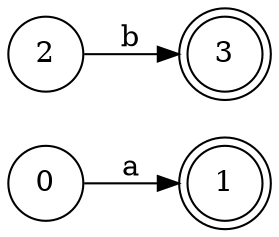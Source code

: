 digraph finite_state_machine {
	rankdir=LR;
	size="8,5"
	node [shape = doublecircle]; 1 3;
	node [shape = circle];
	0 -> 1 [ label = "a" ];
	2 -> 3 [ label = "b" ];
}
